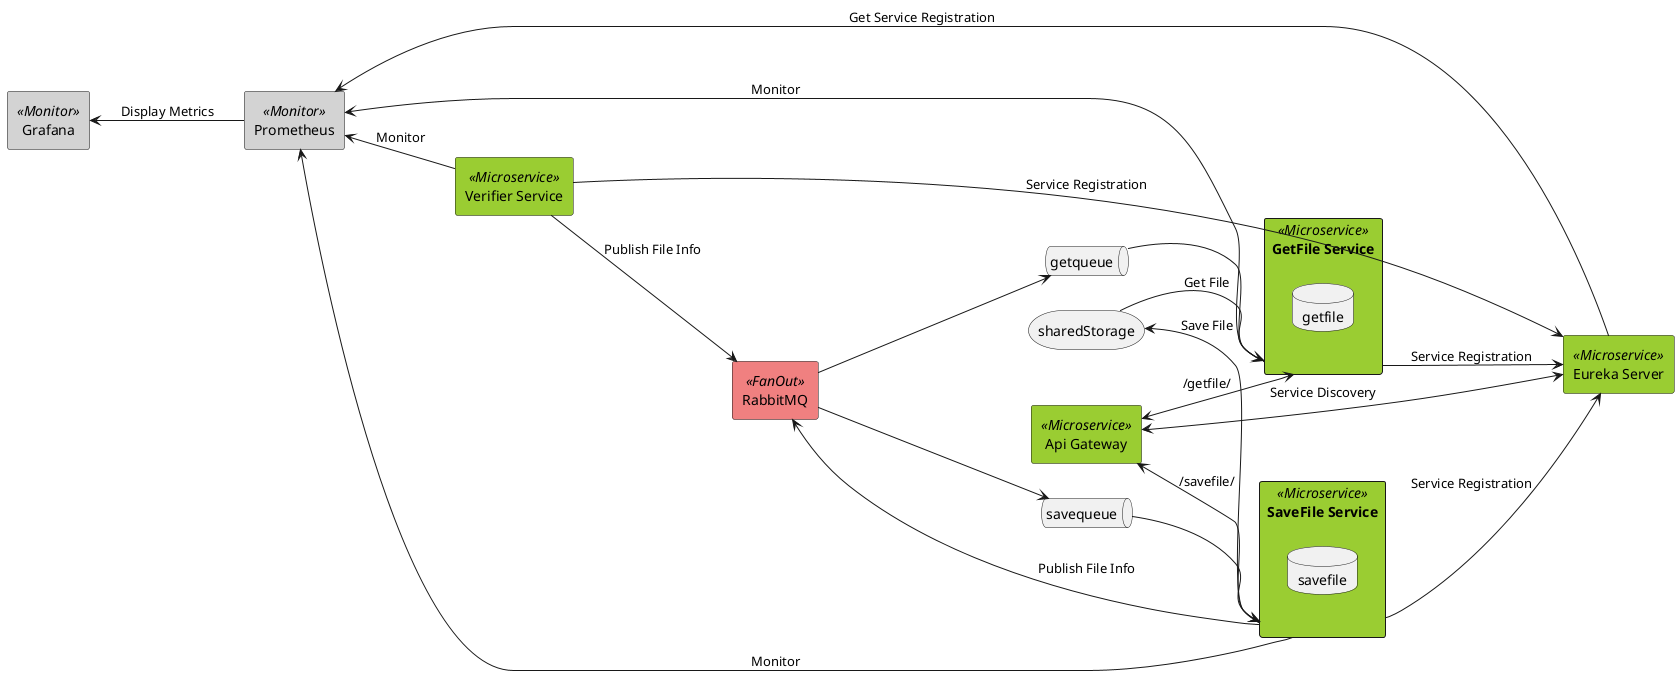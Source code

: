 @startuml
left to right direction

skinparam rectangle {
  BackgroundColor<<Microservice>> YellowGreen
  BackgroundColor<<Database>> LightSkyBlue
  BackgroundColor<<FanOut>> LightCoral
  BackgroundColor<<Monitor>> LightGray
}

rectangle "Api Gateway" <<Microservice>> {
}

rectangle "Eureka Server" <<Microservice>> {
}

rectangle "SaveFile Service" <<Microservice>> {
  database savefile
}

rectangle "GetFile Service" <<Microservice>> {
  database getfile
}

rectangle "Verifier Service" <<Microservice>> {
}

rectangle "RabbitMQ" <<FanOut>> {
}

rectangle "Prometheus" <<Monitor>> {
}

rectangle "Grafana" <<Monitor>> {
}


queue savequeue
queue getqueue

[Api Gateway] <--> [Eureka Server] : Service Discovery
[SaveFile Service] --> [Eureka Server] : Service Registration
[GetFile Service] --> [Eureka Server] : Service Registration
[Verifier Service] --> [Eureka Server] : Service Registration
[Prometheus] <-- [Eureka Server] : Get Service Registration

[SaveFile Service] --> [RabbitMQ] : Publish File Info
[Verifier Service] --> [RabbitMQ] : Publish File Info

[RabbitMQ] --> [savequeue]
[RabbitMQ] --> [getqueue]

[savequeue] --> [SaveFile Service]
[getqueue] --> [GetFile Service]

[Api Gateway] <--> [SaveFile Service] : /savefile/
[Api Gateway] <--> [GetFile Service] : /getfile/

[Prometheus] <-- [SaveFile Service] : Monitor
[Prometheus] <-- [GetFile Service] : Monitor
[Prometheus] <-- [Verifier Service] : Monitor
[Grafana] <-- [Prometheus] : Display Metrics

storage sharedStorage
[sharedStorage] <-- [SaveFile Service] : Save File
[sharedStorage] --> [GetFile Service] : Get File

@enduml